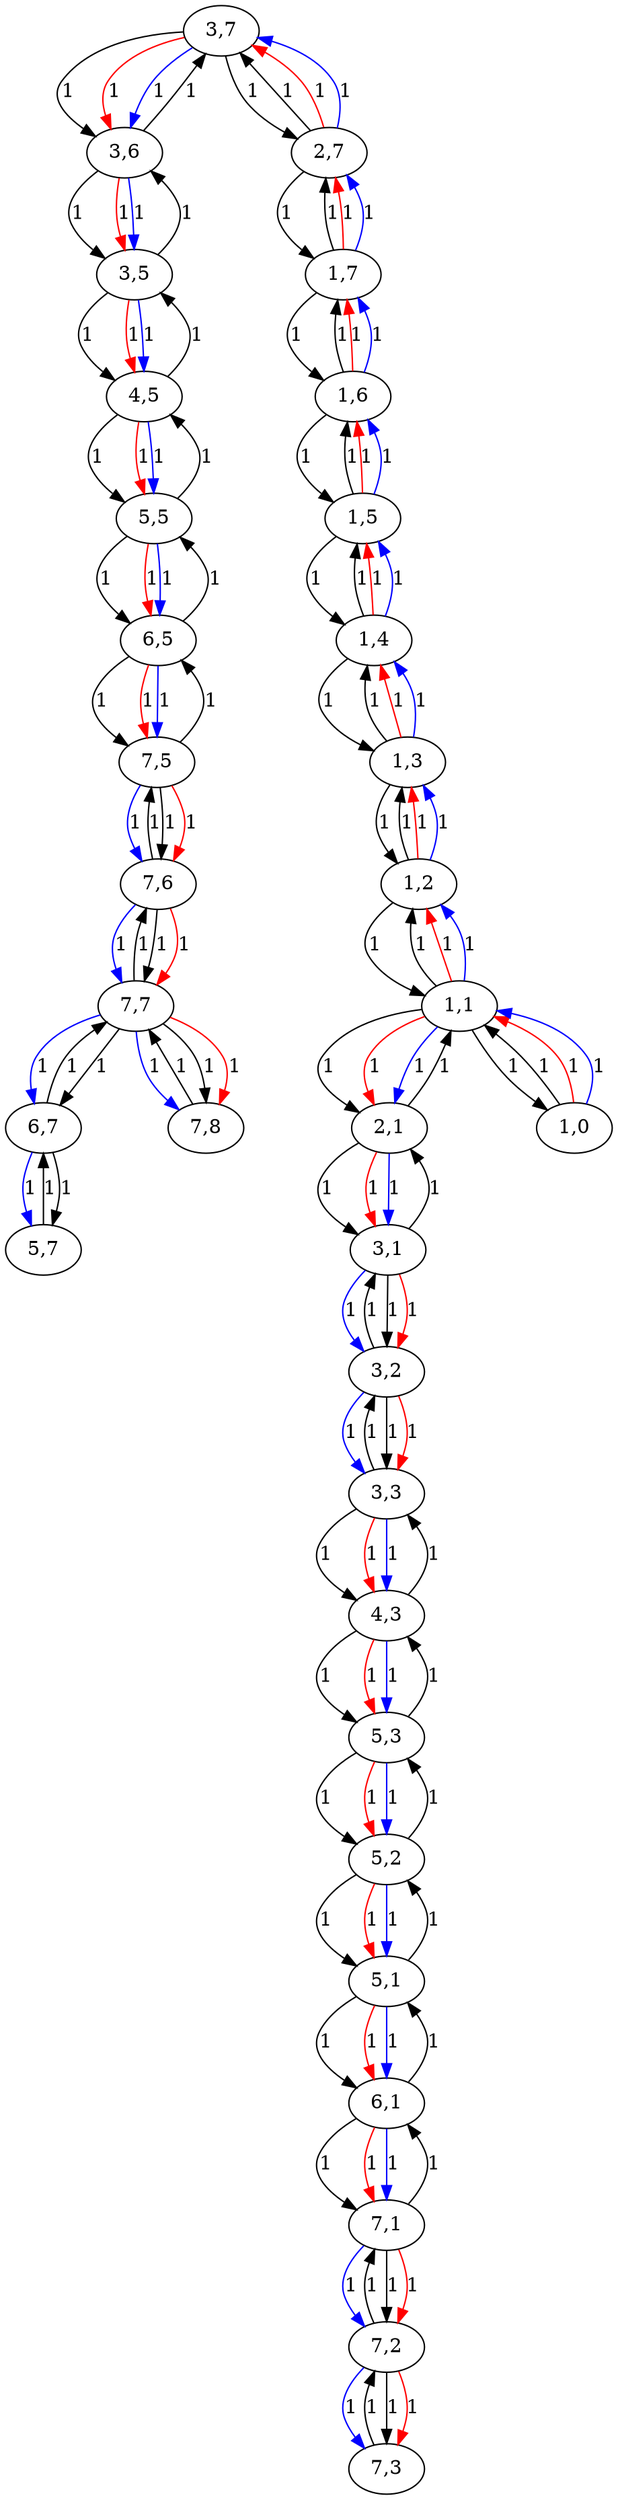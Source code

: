 digraph G{
"3,7" -> "3,6" [label = "1"];
"3,7" -> "2,7" [label = "1"];
"1,2" -> "1,3" [label = "1"];
"1,2" -> "1,1" [label = "1"];
"3,6" -> "3,7" [label = "1"];
"3,6" -> "3,5" [label = "1"];
"1,1" -> "2,1" [label = "1"];
"1,1" -> "1,2" [label = "1"];
"1,1" -> "1,0" [label = "1"];
"3,5" -> "4,5" [label = "1"];
"3,5" -> "3,6" [label = "1"];
"1,0" -> "1,1" [label = "1"];
"3,3" -> "4,3" [label = "1"];
"3,3" -> "3,2" [label = "1"];
"5,7" -> "6,7" [label = "1"];
"3,2" -> "3,3" [label = "1"];
"3,2" -> "3,1" [label = "1"];
"3,1" -> "2,1" [label = "1"];
"3,1" -> "3,2" [label = "1"];
"5,5" -> "4,5" [label = "1"];
"5,5" -> "6,5" [label = "1"];
"7,8" -> "7,7" [label = "1"];
"5,3" -> "5,2" [label = "1"];
"5,3" -> "4,3" [label = "1"];
"7,7" -> "7,6" [label = "1"];
"7,7" -> "6,7" [label = "1"];
"7,7" -> "7,8" [label = "1"];
"5,2" -> "5,3" [label = "1"];
"5,2" -> "5,1" [label = "1"];
"7,6" -> "7,5" [label = "1"];
"7,6" -> "7,7" [label = "1"];
"5,1" -> "5,2" [label = "1"];
"5,1" -> "6,1" [label = "1"];
"7,5" -> "7,6" [label = "1"];
"7,5" -> "6,5" [label = "1"];
"7,3" -> "7,2" [label = "1"];
"7,2" -> "7,3" [label = "1"];
"7,2" -> "7,1" [label = "1"];
"7,1" -> "7,2" [label = "1"];
"7,1" -> "6,1" [label = "1"];
"2,7" -> "1,7" [label = "1"];
"2,7" -> "3,7" [label = "1"];
"2,1" -> "1,1" [label = "1"];
"2,1" -> "3,1" [label = "1"];
"4,5" -> "3,5" [label = "1"];
"4,5" -> "5,5" [label = "1"];
"4,3" -> "5,3" [label = "1"];
"4,3" -> "3,3" [label = "1"];
"6,7" -> "5,7" [label = "1"];
"6,7" -> "7,7" [label = "1"];
"6,5" -> "7,5" [label = "1"];
"6,5" -> "5,5" [label = "1"];
"6,1" -> "5,1" [label = "1"];
"6,1" -> "7,1" [label = "1"];
"1,7" -> "1,6" [label = "1"];
"1,7" -> "2,7" [label = "1"];
"1,6" -> "1,7" [label = "1"];
"1,6" -> "1,5" [label = "1"];
"1,5" -> "1,6" [label = "1"];
"1,5" -> "1,4" [label = "1"];
"1,4" -> "1,5" [label = "1"];
"1,4" -> "1,3" [label = "1"];
"1,3" -> "1,4" [label = "1"];
"1,3" -> "1,2" [label = "1"];
subgraph BFS {
edge[color= "red"]
"1,0" -> "1,1" [label= "1"]
"1,1" -> "2,1" [label= "1"]
"1,1" -> "1,2" [label= "1"]
"1,2" -> "1,3" [label= "1"]
"2,1" -> "3,1" [label= "1"]
"1,3" -> "1,4" [label= "1"]
"3,1" -> "3,2" [label= "1"]
"1,4" -> "1,5" [label= "1"]
"3,2" -> "3,3" [label= "1"]
"1,5" -> "1,6" [label= "1"]
"3,3" -> "4,3" [label= "1"]
"1,6" -> "1,7" [label= "1"]
"4,3" -> "5,3" [label= "1"]
"1,7" -> "2,7" [label= "1"]
"5,3" -> "5,2" [label= "1"]
"2,7" -> "3,7" [label= "1"]
"5,2" -> "5,1" [label= "1"]
"3,7" -> "3,6" [label= "1"]
"5,1" -> "6,1" [label= "1"]
"3,6" -> "3,5" [label= "1"]
"6,1" -> "7,1" [label= "1"]
"3,5" -> "4,5" [label= "1"]
"7,1" -> "7,2" [label= "1"]
"4,5" -> "5,5" [label= "1"]
"7,2" -> "7,3" [label= "1"]
"5,5" -> "6,5" [label= "1"]
"6,5" -> "7,5" [label= "1"]
"7,5" -> "7,6" [label= "1"]
"7,6" -> "7,7" [label= "1"]
"7,7" -> "7,8" [label= "1"]
}subgraph DFS {
edge[color= "blue"]
"1,0" -> "1,1" [label= "1"]
"1,1" -> "2,1" [label= "1"]
"1,1" -> "1,2" [label= "1"]
"2,1" -> "3,1" [label= "1"]
"3,1" -> "3,2" [label= "1"]
"3,2" -> "3,3" [label= "1"]
"3,3" -> "4,3" [label= "1"]
"4,3" -> "5,3" [label= "1"]
"5,3" -> "5,2" [label= "1"]
"5,2" -> "5,1" [label= "1"]
"5,1" -> "6,1" [label= "1"]
"6,1" -> "7,1" [label= "1"]
"7,1" -> "7,2" [label= "1"]
"7,2" -> "7,3" [label= "1"]
"1,2" -> "1,3" [label= "1"]
"1,3" -> "1,4" [label= "1"]
"1,4" -> "1,5" [label= "1"]
"1,5" -> "1,6" [label= "1"]
"1,6" -> "1,7" [label= "1"]
"1,7" -> "2,7" [label= "1"]
"2,7" -> "3,7" [label= "1"]
"3,7" -> "3,6" [label= "1"]
"3,6" -> "3,5" [label= "1"]
"3,5" -> "4,5" [label= "1"]
"4,5" -> "5,5" [label= "1"]
"5,5" -> "6,5" [label= "1"]
"6,5" -> "7,5" [label= "1"]
"7,5" -> "7,6" [label= "1"]
"7,6" -> "7,7" [label= "1"]
"7,7" -> "6,7" [label= "1"]
"7,7" -> "7,8" [label= "1"]
"6,7" -> "5,7" [label= "1"]
}}
